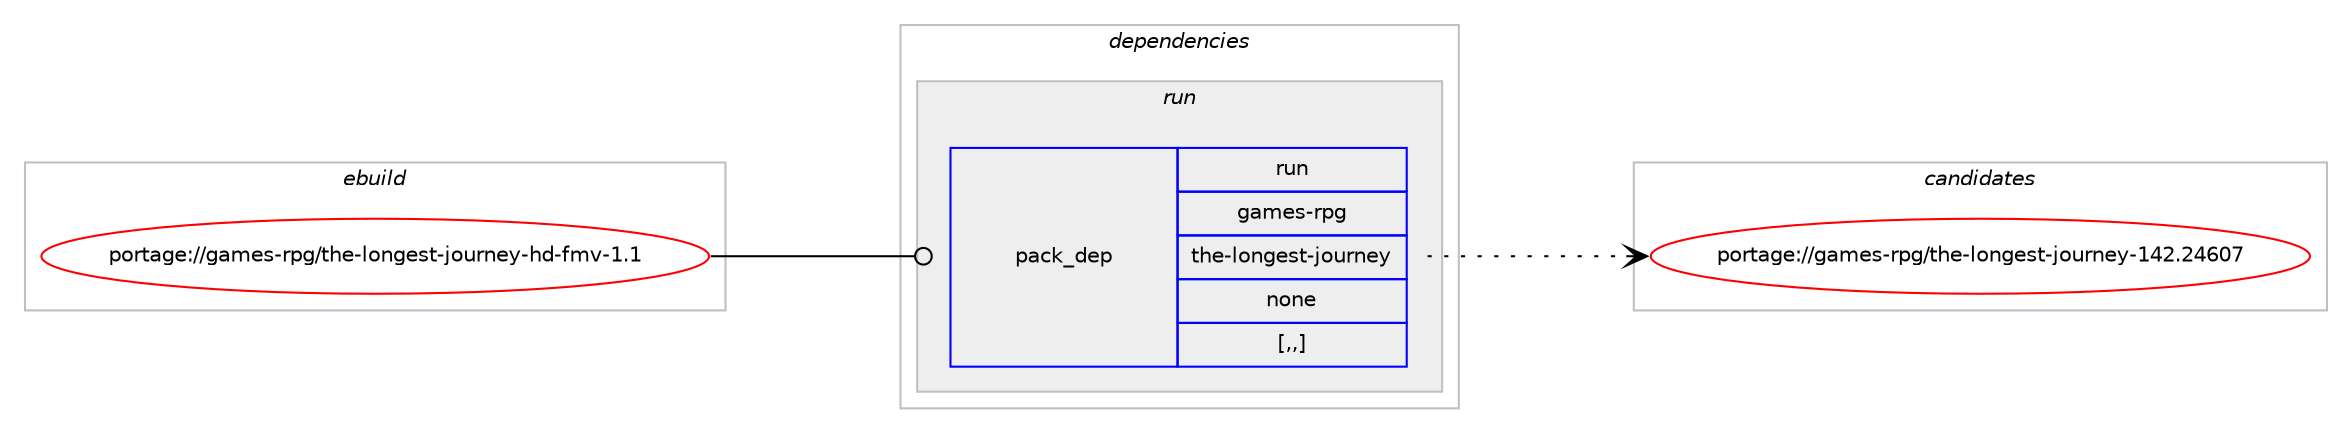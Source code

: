 digraph prolog {

# *************
# Graph options
# *************

newrank=true;
concentrate=true;
compound=true;
graph [rankdir=LR,fontname=Helvetica,fontsize=10,ranksep=1.5];#, ranksep=2.5, nodesep=0.2];
edge  [arrowhead=vee];
node  [fontname=Helvetica,fontsize=10];

# **********
# The ebuild
# **********

subgraph cluster_leftcol {
color=gray;
label=<<i>ebuild</i>>;
id [label="portage://games-rpg/the-longest-journey-hd-fmv-1.1", color=red, width=4, href="../games-rpg/the-longest-journey-hd-fmv-1.1.svg"];
}

# ****************
# The dependencies
# ****************

subgraph cluster_midcol {
color=gray;
label=<<i>dependencies</i>>;
subgraph cluster_compile {
fillcolor="#eeeeee";
style=filled;
label=<<i>compile</i>>;
}
subgraph cluster_compileandrun {
fillcolor="#eeeeee";
style=filled;
label=<<i>compile and run</i>>;
}
subgraph cluster_run {
fillcolor="#eeeeee";
style=filled;
label=<<i>run</i>>;
subgraph pack529047 {
dependency730161 [label=<<TABLE BORDER="0" CELLBORDER="1" CELLSPACING="0" CELLPADDING="4" WIDTH="220"><TR><TD ROWSPAN="6" CELLPADDING="30">pack_dep</TD></TR><TR><TD WIDTH="110">run</TD></TR><TR><TD>games-rpg</TD></TR><TR><TD>the-longest-journey</TD></TR><TR><TD>none</TD></TR><TR><TD>[,,]</TD></TR></TABLE>>, shape=none, color=blue];
}
id:e -> dependency730161:w [weight=20,style="solid",arrowhead="odot"];
}
}

# **************
# The candidates
# **************

subgraph cluster_choices {
rank=same;
color=gray;
label=<<i>candidates</i>>;

subgraph choice529047 {
color=black;
nodesep=1;
choice103971091011154511411210347116104101451081111101031011151164510611111711411010112145495250465052544855 [label="portage://games-rpg/the-longest-journey-142.24607", color=red, width=4,href="../games-rpg/the-longest-journey-142.24607.svg"];
dependency730161:e -> choice103971091011154511411210347116104101451081111101031011151164510611111711411010112145495250465052544855:w [style=dotted,weight="100"];
}
}

}
